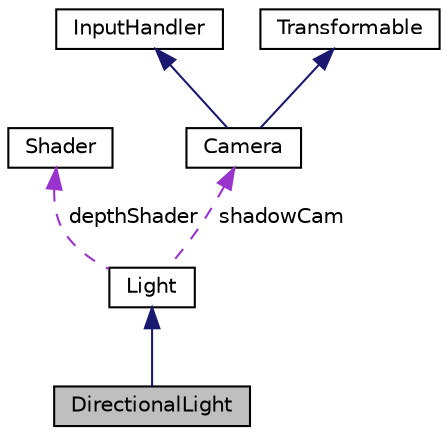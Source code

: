 digraph "DirectionalLight"
{
  edge [fontname="Helvetica",fontsize="10",labelfontname="Helvetica",labelfontsize="10"];
  node [fontname="Helvetica",fontsize="10",shape=record];
  Node1 [label="DirectionalLight",height=0.2,width=0.4,color="black", fillcolor="grey75", style="filled" fontcolor="black"];
  Node2 -> Node1 [dir="back",color="midnightblue",fontsize="10",style="solid",fontname="Helvetica"];
  Node2 [label="Light",height=0.2,width=0.4,color="black", fillcolor="white", style="filled",URL="$class_light.html",tooltip="Defines light to be used in rendering. "];
  Node3 -> Node2 [dir="back",color="darkorchid3",fontsize="10",style="dashed",label=" depthShader" ,fontname="Helvetica"];
  Node3 [label="Shader",height=0.2,width=0.4,color="black", fillcolor="white", style="filled",URL="$class_shader.html",tooltip="Holds data necessary for an OpenGL Shading Language shader. "];
  Node4 -> Node2 [dir="back",color="darkorchid3",fontsize="10",style="dashed",label=" shadowCam" ,fontname="Helvetica"];
  Node4 [label="Camera",height=0.2,width=0.4,color="black", fillcolor="white", style="filled",URL="$class_camera.html",tooltip="Defines a camera for use in rendering. "];
  Node5 -> Node4 [dir="back",color="midnightblue",fontsize="10",style="solid",fontname="Helvetica"];
  Node5 [label="InputHandler",height=0.2,width=0.4,color="black", fillcolor="white", style="filled",URL="$class_input_handler.html",tooltip="Defines an interface which can be used by any object to capture and handle input. ..."];
  Node6 -> Node4 [dir="back",color="midnightblue",fontsize="10",style="solid",fontname="Helvetica"];
  Node6 [label="Transformable",height=0.2,width=0.4,color="black", fillcolor="white", style="filled",URL="$class_transformable.html",tooltip="Defines an interface movable objects can inherit from. "];
}
